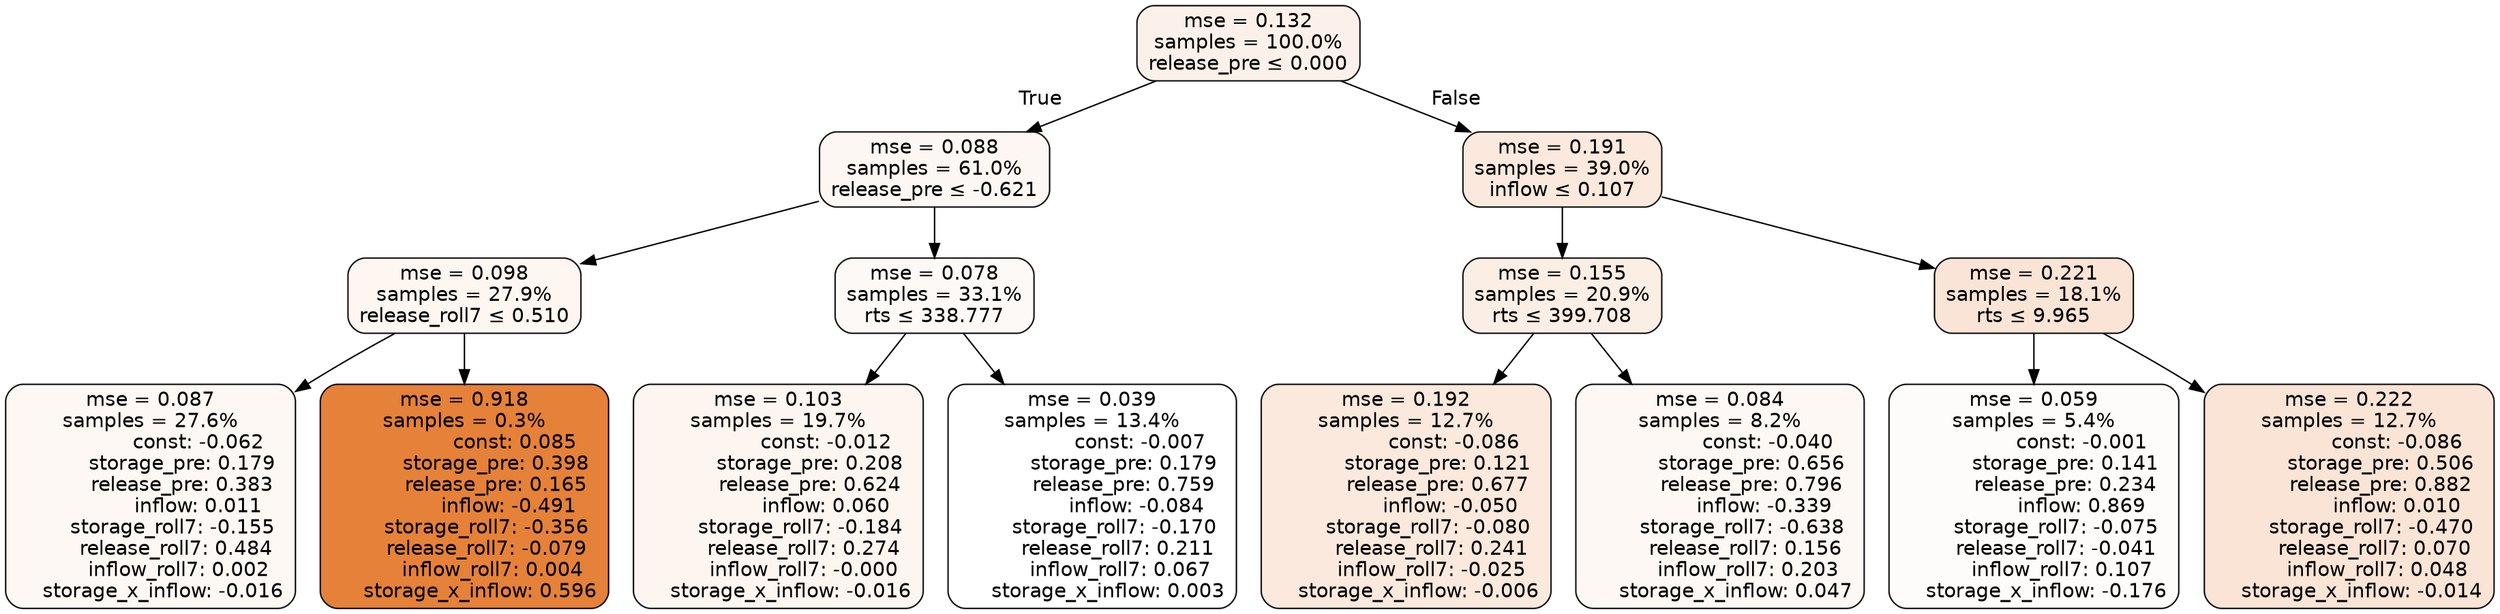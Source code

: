 digraph tree {
bgcolor="transparent"
node [shape=rectangle, style="filled, rounded", color="black", fontname=helvetica] ;
edge [fontname=helvetica] ;
	"0" [label="mse = 0.132
samples = 100.0%
release_pre &le; 0.000", fillcolor="#fcf1ea"]
	"1" [label="mse = 0.088
samples = 61.0%
release_pre &le; -0.621", fillcolor="#fdf7f3"]
	"2" [label="mse = 0.098
samples = 27.9%
release_roll7 &le; 0.510", fillcolor="#fdf6f1"]
	"3" [label="mse = 0.087
samples = 27.6%
               const: -0.062
          storage_pre: 0.179
          release_pre: 0.383
               inflow: 0.011
       storage_roll7: -0.155
        release_roll7: 0.484
         inflow_roll7: 0.002
    storage_x_inflow: -0.016", fillcolor="#fdf8f4"]
	"4" [label="mse = 0.918
samples = 0.3%
                const: 0.085
          storage_pre: 0.398
          release_pre: 0.165
              inflow: -0.491
       storage_roll7: -0.356
       release_roll7: -0.079
         inflow_roll7: 0.004
     storage_x_inflow: 0.596", fillcolor="#e58139"]
	"5" [label="mse = 0.078
samples = 33.1%
rts &le; 338.777", fillcolor="#fdf9f6"]
	"6" [label="mse = 0.103
samples = 19.7%
               const: -0.012
          storage_pre: 0.208
          release_pre: 0.624
               inflow: 0.060
       storage_roll7: -0.184
        release_roll7: 0.274
        inflow_roll7: -0.000
    storage_x_inflow: -0.016", fillcolor="#fdf5f0"]
	"7" [label="mse = 0.039
samples = 13.4%
               const: -0.007
          storage_pre: 0.179
          release_pre: 0.759
              inflow: -0.084
       storage_roll7: -0.170
        release_roll7: 0.211
         inflow_roll7: 0.067
     storage_x_inflow: 0.003", fillcolor="#ffffff"]
	"8" [label="mse = 0.191
samples = 39.0%
inflow &le; 0.107", fillcolor="#fae9dc"]
	"9" [label="mse = 0.155
samples = 20.9%
rts &le; 399.708", fillcolor="#fbeee4"]
	"10" [label="mse = 0.192
samples = 12.7%
               const: -0.086
          storage_pre: 0.121
          release_pre: 0.677
              inflow: -0.050
       storage_roll7: -0.080
        release_roll7: 0.241
        inflow_roll7: -0.025
    storage_x_inflow: -0.006", fillcolor="#fae9dc"]
	"11" [label="mse = 0.084
samples = 8.2%
               const: -0.040
          storage_pre: 0.656
          release_pre: 0.796
              inflow: -0.339
       storage_roll7: -0.638
        release_roll7: 0.156
         inflow_roll7: 0.203
     storage_x_inflow: 0.047", fillcolor="#fdf8f4"]
	"12" [label="mse = 0.221
samples = 18.1%
rts &le; 9.965", fillcolor="#f9e4d6"]
	"13" [label="mse = 0.059
samples = 5.4%
               const: -0.001
          storage_pre: 0.141
          release_pre: 0.234
               inflow: 0.869
       storage_roll7: -0.075
       release_roll7: -0.041
         inflow_roll7: 0.107
    storage_x_inflow: -0.176", fillcolor="#fefcfa"]
	"14" [label="mse = 0.222
samples = 12.7%
               const: -0.086
          storage_pre: 0.506
          release_pre: 0.882
               inflow: 0.010
       storage_roll7: -0.470
        release_roll7: 0.070
         inflow_roll7: 0.048
    storage_x_inflow: -0.014", fillcolor="#f9e4d5"]

	"0" -> "1" [labeldistance=2.5, labelangle=45, headlabel="True"]
	"1" -> "2"
	"2" -> "3"
	"2" -> "4"
	"1" -> "5"
	"5" -> "6"
	"5" -> "7"
	"0" -> "8" [labeldistance=2.5, labelangle=-45, headlabel="False"]
	"8" -> "9"
	"9" -> "10"
	"9" -> "11"
	"8" -> "12"
	"12" -> "13"
	"12" -> "14"
}